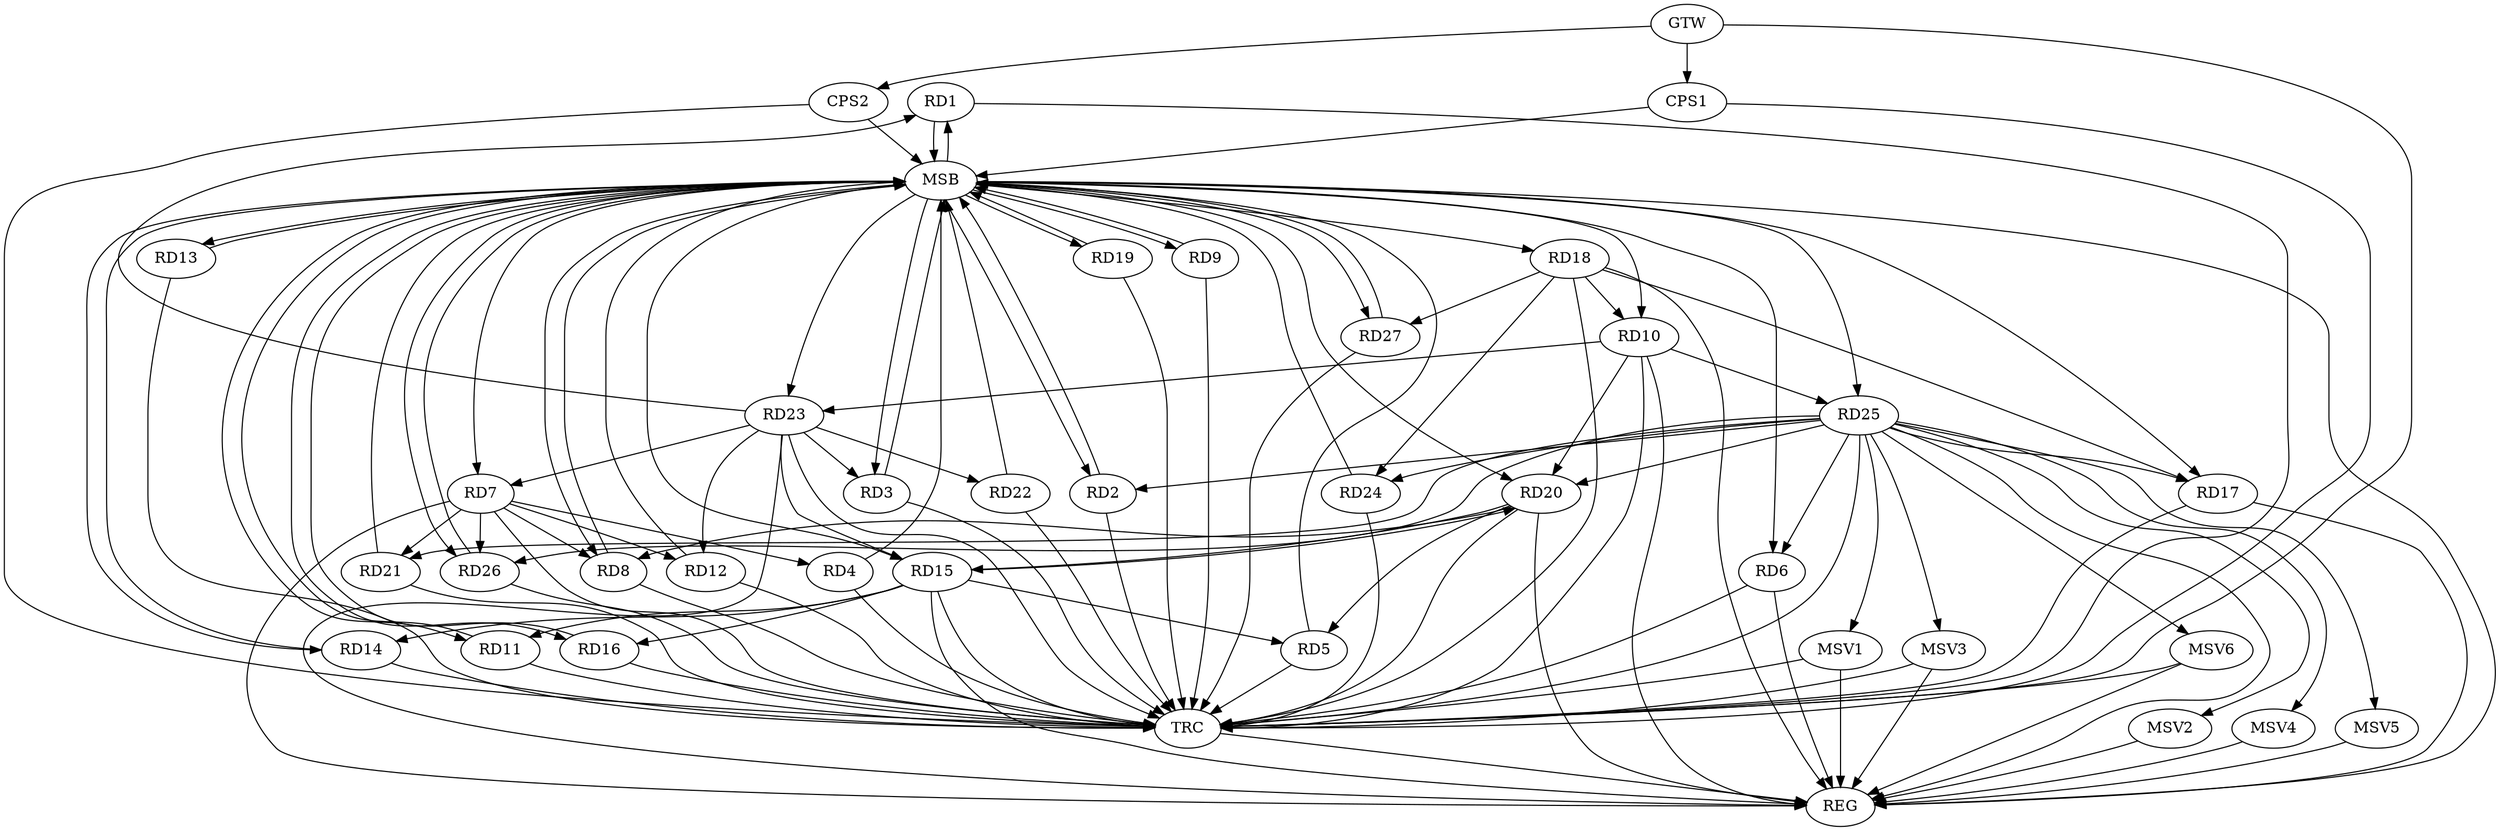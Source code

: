 strict digraph G {
  RD1 [ label="RD1" ];
  RD2 [ label="RD2" ];
  RD3 [ label="RD3" ];
  RD4 [ label="RD4" ];
  RD5 [ label="RD5" ];
  RD6 [ label="RD6" ];
  RD7 [ label="RD7" ];
  RD8 [ label="RD8" ];
  RD9 [ label="RD9" ];
  RD10 [ label="RD10" ];
  RD11 [ label="RD11" ];
  RD12 [ label="RD12" ];
  RD13 [ label="RD13" ];
  RD14 [ label="RD14" ];
  RD15 [ label="RD15" ];
  RD16 [ label="RD16" ];
  RD17 [ label="RD17" ];
  RD18 [ label="RD18" ];
  RD19 [ label="RD19" ];
  RD20 [ label="RD20" ];
  RD21 [ label="RD21" ];
  RD22 [ label="RD22" ];
  RD23 [ label="RD23" ];
  RD24 [ label="RD24" ];
  RD25 [ label="RD25" ];
  RD26 [ label="RD26" ];
  RD27 [ label="RD27" ];
  CPS1 [ label="CPS1" ];
  CPS2 [ label="CPS2" ];
  GTW [ label="GTW" ];
  REG [ label="REG" ];
  MSB [ label="MSB" ];
  TRC [ label="TRC" ];
  MSV1 [ label="MSV1" ];
  MSV2 [ label="MSV2" ];
  MSV3 [ label="MSV3" ];
  MSV4 [ label="MSV4" ];
  MSV5 [ label="MSV5" ];
  MSV6 [ label="MSV6" ];
  RD23 -> RD1;
  RD25 -> RD2;
  RD23 -> RD3;
  RD7 -> RD4;
  RD15 -> RD5;
  RD20 -> RD5;
  RD25 -> RD6;
  RD7 -> RD8;
  RD7 -> RD12;
  RD7 -> RD21;
  RD23 -> RD7;
  RD7 -> RD26;
  RD20 -> RD8;
  RD18 -> RD10;
  RD10 -> RD20;
  RD10 -> RD23;
  RD10 -> RD25;
  RD15 -> RD11;
  RD23 -> RD12;
  RD15 -> RD14;
  RD15 -> RD16;
  RD15 -> RD20;
  RD20 -> RD15;
  RD23 -> RD15;
  RD18 -> RD17;
  RD25 -> RD17;
  RD18 -> RD24;
  RD18 -> RD27;
  RD25 -> RD20;
  RD25 -> RD21;
  RD23 -> RD22;
  RD25 -> RD24;
  RD25 -> RD26;
  GTW -> CPS1;
  GTW -> CPS2;
  RD6 -> REG;
  RD7 -> REG;
  RD10 -> REG;
  RD15 -> REG;
  RD17 -> REG;
  RD18 -> REG;
  RD20 -> REG;
  RD23 -> REG;
  RD25 -> REG;
  RD1 -> MSB;
  MSB -> RD3;
  MSB -> RD19;
  MSB -> REG;
  RD2 -> MSB;
  MSB -> RD6;
  MSB -> RD7;
  RD3 -> MSB;
  MSB -> RD15;
  RD4 -> MSB;
  MSB -> RD2;
  RD5 -> MSB;
  MSB -> RD9;
  MSB -> RD20;
  RD8 -> MSB;
  MSB -> RD11;
  MSB -> RD26;
  RD9 -> MSB;
  RD11 -> MSB;
  MSB -> RD10;
  MSB -> RD13;
  RD12 -> MSB;
  MSB -> RD1;
  MSB -> RD25;
  MSB -> RD27;
  RD13 -> MSB;
  MSB -> RD14;
  MSB -> RD18;
  RD14 -> MSB;
  RD16 -> MSB;
  RD19 -> MSB;
  MSB -> RD23;
  RD21 -> MSB;
  RD22 -> MSB;
  RD24 -> MSB;
  MSB -> RD16;
  RD26 -> MSB;
  MSB -> RD8;
  RD27 -> MSB;
  CPS1 -> MSB;
  MSB -> RD17;
  CPS2 -> MSB;
  RD1 -> TRC;
  RD2 -> TRC;
  RD3 -> TRC;
  RD4 -> TRC;
  RD5 -> TRC;
  RD6 -> TRC;
  RD7 -> TRC;
  RD8 -> TRC;
  RD9 -> TRC;
  RD10 -> TRC;
  RD11 -> TRC;
  RD12 -> TRC;
  RD13 -> TRC;
  RD14 -> TRC;
  RD15 -> TRC;
  RD16 -> TRC;
  RD17 -> TRC;
  RD18 -> TRC;
  RD19 -> TRC;
  RD20 -> TRC;
  RD21 -> TRC;
  RD22 -> TRC;
  RD23 -> TRC;
  RD24 -> TRC;
  RD25 -> TRC;
  RD26 -> TRC;
  RD27 -> TRC;
  CPS1 -> TRC;
  CPS2 -> TRC;
  GTW -> TRC;
  TRC -> REG;
  RD25 -> MSV1;
  RD25 -> MSV2;
  MSV1 -> REG;
  MSV1 -> TRC;
  MSV2 -> REG;
  RD25 -> MSV3;
  MSV3 -> REG;
  MSV3 -> TRC;
  RD25 -> MSV4;
  RD25 -> MSV5;
  RD25 -> MSV6;
  MSV4 -> REG;
  MSV5 -> REG;
  MSV6 -> REG;
  MSV6 -> TRC;
}
